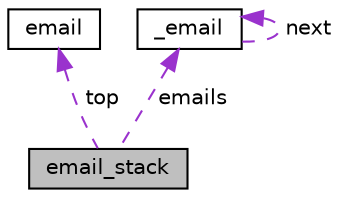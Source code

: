 digraph "email_stack"
{
  edge [fontname="Helvetica",fontsize="10",labelfontname="Helvetica",labelfontsize="10"];
  node [fontname="Helvetica",fontsize="10",shape=record];
  Node1 [label="email_stack",height=0.2,width=0.4,color="black", fillcolor="grey75", style="filled", fontcolor="black"];
  Node2 -> Node1 [dir="back",color="darkorchid3",fontsize="10",style="dashed",label=" top" ,fontname="Helvetica"];
  Node2 [label="email",height=0.2,width=0.4,color="black", fillcolor="white", style="filled",URL="$structemail.html",tooltip="Email node to store the email message for a student. "];
  Node3 -> Node1 [dir="back",color="darkorchid3",fontsize="10",style="dashed",label=" emails" ,fontname="Helvetica"];
  Node3 [label="_email",height=0.2,width=0.4,color="black", fillcolor="white", style="filled",URL="$struct__email.html"];
  Node3 -> Node3 [dir="back",color="darkorchid3",fontsize="10",style="dashed",label=" next" ,fontname="Helvetica"];
}

